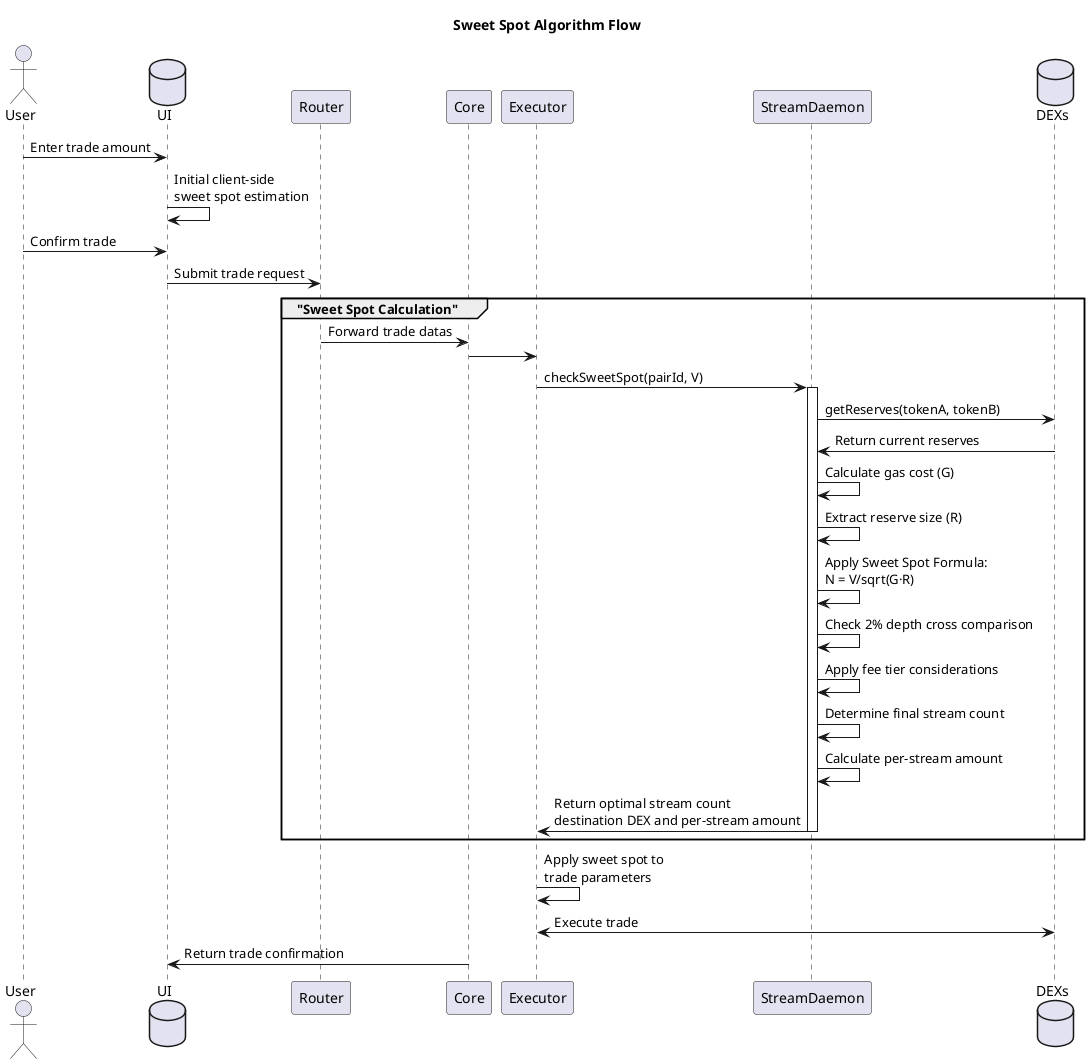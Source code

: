 @startuml SweetSpotAlgorithm
title Sweet Spot Algorithm Flow

actor User
database "UI" as UI
participant "Router" as R
participant "Core" as C
participant "Executor" as E
participant "StreamDaemon" as GD
database "DEXs" as DEX

User -> UI: Enter trade amount
UI -> UI: Initial client-side\nsweet spot estimation
User -> UI: Confirm trade
UI -> R: Submit trade request

group "Sweet Spot Calculation"
  R -> C: Forward trade datas
  C -> E: 
  E -> GD: checkSweetSpot(pairId, V)
  activate GD
  
  GD -> DEX: getReserves(tokenA, tokenB)
  DEX -> GD: Return current reserves
  GD -> GD: Calculate gas cost (G)
  GD -> GD: Extract reserve size (R)
  GD -> GD: Apply Sweet Spot Formula:\nN = V/sqrt(G·R)
  GD -> GD: Check 2% depth cross comparison
  GD -> GD: Apply fee tier considerations
  GD -> GD: Determine final stream count
  GD -> GD: Calculate per-stream amount
  
  GD -> E: Return optimal stream count\ndestination DEX and per-stream amount
  deactivate GD
end

E -> E: Apply sweet spot to\ntrade parameters
E <-> DEX: Execute trade
C -> UI: Return trade confirmation

@enduml
